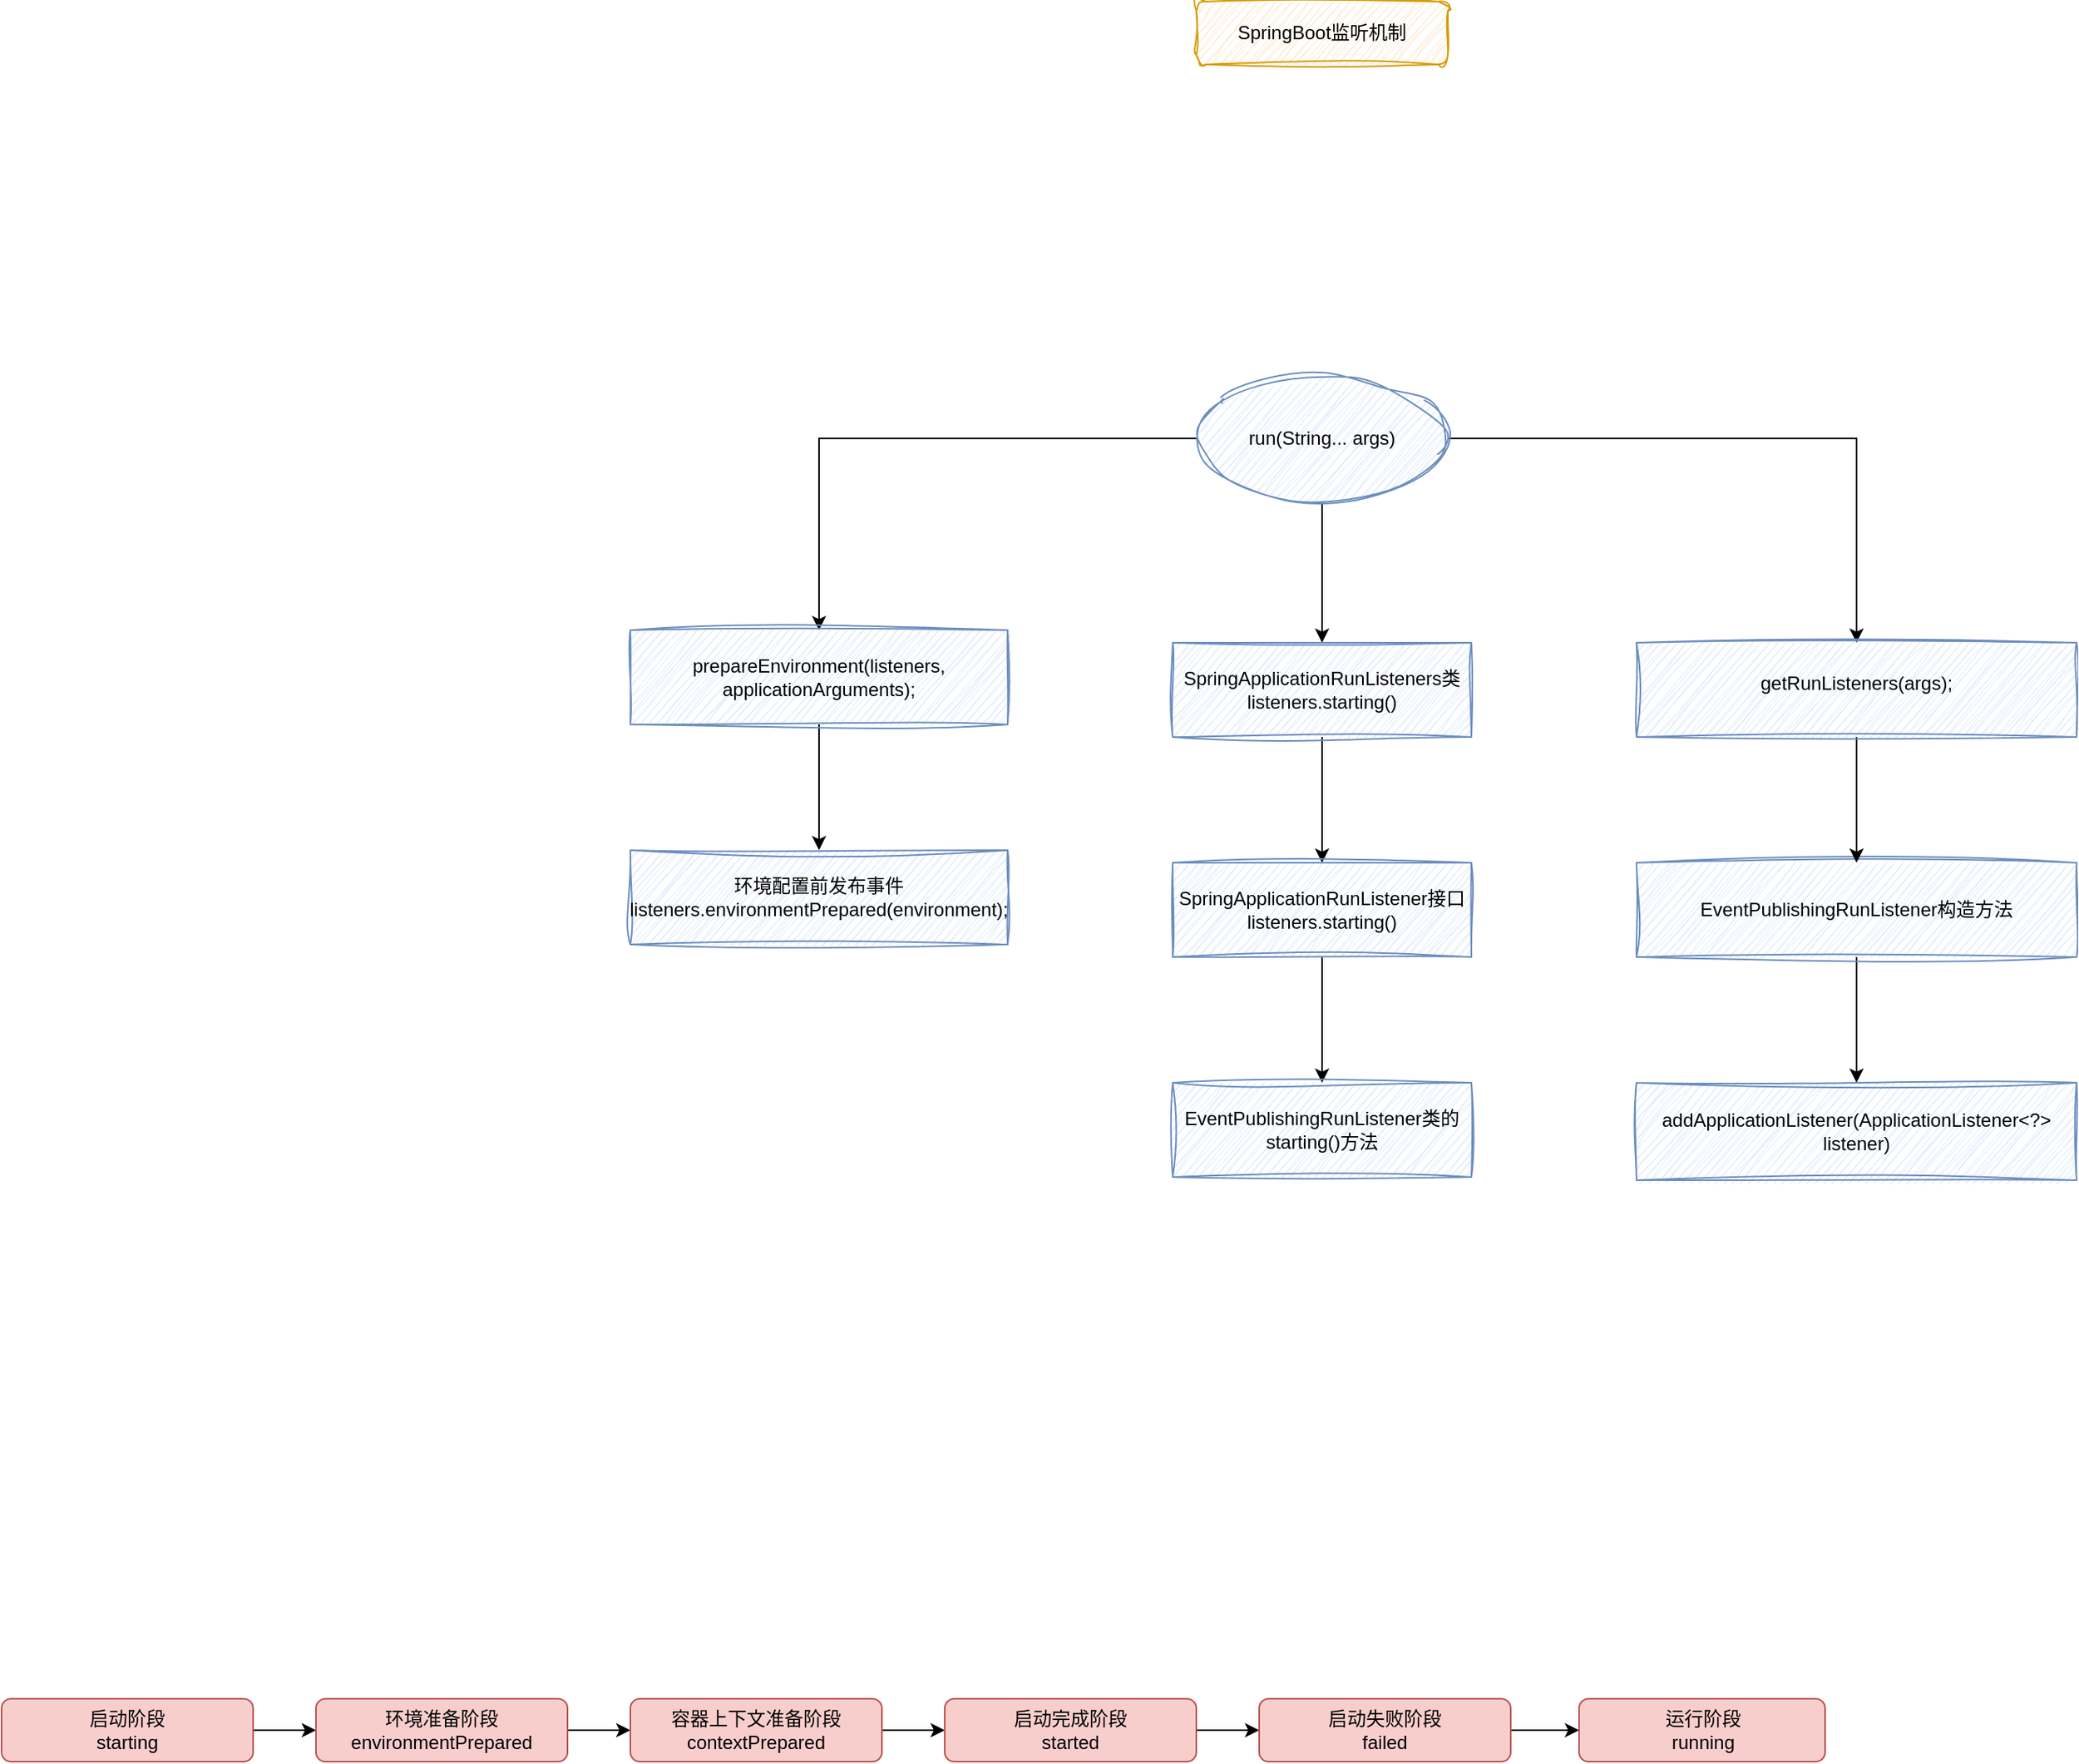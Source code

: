 <mxfile version="28.1.2">
  <diagram name="第 1 页" id="PSl1u1BglQWdJnfaEz9b">
    <mxGraphModel dx="2040" dy="730" grid="1" gridSize="10" guides="1" tooltips="1" connect="1" arrows="1" fold="1" page="1" pageScale="1" pageWidth="827" pageHeight="1169" math="0" shadow="0">
      <root>
        <mxCell id="0" />
        <mxCell id="1" parent="0" />
        <mxCell id="O35hwrU90b6vnKT5RkCT-1" value="SpringBoot监听机制" style="rounded=1;whiteSpace=wrap;html=1;fillColor=#ffe6cc;strokeColor=#d79b00;sketch=1;curveFitting=1;jiggle=2;" vertex="1" parent="1">
          <mxGeometry width="160" height="40" as="geometry" />
        </mxCell>
        <mxCell id="O35hwrU90b6vnKT5RkCT-11" value="" style="edgeStyle=orthogonalEdgeStyle;rounded=0;orthogonalLoop=1;jettySize=auto;html=1;" edge="1" parent="1" source="O35hwrU90b6vnKT5RkCT-2" target="O35hwrU90b6vnKT5RkCT-10">
          <mxGeometry relative="1" as="geometry" />
        </mxCell>
        <mxCell id="O35hwrU90b6vnKT5RkCT-18" style="edgeStyle=orthogonalEdgeStyle;rounded=0;orthogonalLoop=1;jettySize=auto;html=1;entryX=0.5;entryY=0;entryDx=0;entryDy=0;" edge="1" parent="1" source="O35hwrU90b6vnKT5RkCT-2" target="O35hwrU90b6vnKT5RkCT-17">
          <mxGeometry relative="1" as="geometry" />
        </mxCell>
        <mxCell id="O35hwrU90b6vnKT5RkCT-21" style="edgeStyle=orthogonalEdgeStyle;rounded=0;orthogonalLoop=1;jettySize=auto;html=1;entryX=0.5;entryY=0;entryDx=0;entryDy=0;" edge="1" parent="1" source="O35hwrU90b6vnKT5RkCT-2" target="O35hwrU90b6vnKT5RkCT-8">
          <mxGeometry relative="1" as="geometry" />
        </mxCell>
        <mxCell id="O35hwrU90b6vnKT5RkCT-2" value="&lt;div class=&quot;lake-content&quot;&gt;&lt;span class=&quot;ne-text&quot;&gt;run(String... args)&lt;/span&gt;&lt;/div&gt;" style="ellipse;whiteSpace=wrap;html=1;sketch=1;curveFitting=1;jiggle=2;fillColor=#dae8fc;strokeColor=#6c8ebf;" vertex="1" parent="1">
          <mxGeometry y="238" width="160" height="80" as="geometry" />
        </mxCell>
        <mxCell id="O35hwrU90b6vnKT5RkCT-24" style="edgeStyle=orthogonalEdgeStyle;rounded=0;orthogonalLoop=1;jettySize=auto;html=1;entryX=0.5;entryY=0;entryDx=0;entryDy=0;" edge="1" parent="1" source="O35hwrU90b6vnKT5RkCT-5" target="O35hwrU90b6vnKT5RkCT-6">
          <mxGeometry relative="1" as="geometry" />
        </mxCell>
        <mxCell id="O35hwrU90b6vnKT5RkCT-5" value="EventPublishingRunListener构造方法" style="rounded=0;whiteSpace=wrap;html=1;fillColor=#dae8fc;strokeColor=#6c8ebf;sketch=1;curveFitting=1;jiggle=2;" vertex="1" parent="1">
          <mxGeometry x="280" y="548" width="280" height="60" as="geometry" />
        </mxCell>
        <mxCell id="O35hwrU90b6vnKT5RkCT-6" value="addApplicationListener(ApplicationListener&amp;lt;?&amp;gt; listener)" style="rounded=0;whiteSpace=wrap;html=1;fillColor=#dae8fc;strokeColor=#6c8ebf;sketch=1;curveFitting=1;jiggle=2;" vertex="1" parent="1">
          <mxGeometry x="280" y="688" width="280" height="62" as="geometry" />
        </mxCell>
        <mxCell id="O35hwrU90b6vnKT5RkCT-23" style="edgeStyle=orthogonalEdgeStyle;rounded=0;orthogonalLoop=1;jettySize=auto;html=1;" edge="1" parent="1" source="O35hwrU90b6vnKT5RkCT-8" target="O35hwrU90b6vnKT5RkCT-5">
          <mxGeometry relative="1" as="geometry" />
        </mxCell>
        <mxCell id="O35hwrU90b6vnKT5RkCT-8" value="&lt;div class=&quot;lake-content&quot;&gt;&lt;p style=&quot;margin: 0; padding: 0; min-height: 24px&quot; class=&quot;ne-p&quot; id=&quot;u0cedb32c&quot;&gt;&lt;span class=&quot;ne-text&quot;&gt;getRunListeners(args);&lt;/span&gt;&lt;/p&gt;&lt;/div&gt;" style="rounded=0;whiteSpace=wrap;html=1;fillColor=#dae8fc;strokeColor=#6c8ebf;sketch=1;curveFitting=1;jiggle=2;" vertex="1" parent="1">
          <mxGeometry x="280" y="408" width="280" height="60" as="geometry" />
        </mxCell>
        <mxCell id="O35hwrU90b6vnKT5RkCT-13" value="" style="edgeStyle=orthogonalEdgeStyle;rounded=0;orthogonalLoop=1;jettySize=auto;html=1;" edge="1" parent="1" source="O35hwrU90b6vnKT5RkCT-10" target="O35hwrU90b6vnKT5RkCT-12">
          <mxGeometry relative="1" as="geometry" />
        </mxCell>
        <mxCell id="O35hwrU90b6vnKT5RkCT-10" value="&lt;div class=&quot;lake-content&quot;&gt;&lt;span class=&quot;ne-text&quot;&gt;SpringApplicationRunListeners类 listeners.starting()&lt;/span&gt;&lt;/div&gt;" style="whiteSpace=wrap;html=1;fillColor=#dae8fc;strokeColor=#6c8ebf;sketch=1;curveFitting=1;jiggle=2;" vertex="1" parent="1">
          <mxGeometry x="-15" y="408" width="190" height="60" as="geometry" />
        </mxCell>
        <mxCell id="O35hwrU90b6vnKT5RkCT-15" value="" style="edgeStyle=orthogonalEdgeStyle;rounded=0;orthogonalLoop=1;jettySize=auto;html=1;" edge="1" parent="1" source="O35hwrU90b6vnKT5RkCT-12" target="O35hwrU90b6vnKT5RkCT-14">
          <mxGeometry relative="1" as="geometry" />
        </mxCell>
        <mxCell id="O35hwrU90b6vnKT5RkCT-12" value="&lt;div class=&quot;lake-content&quot;&gt;&lt;span class=&quot;ne-text&quot;&gt;SpringApplicationRunListener接口 listeners.starting()&lt;/span&gt;&lt;/div&gt;" style="whiteSpace=wrap;html=1;fillColor=#dae8fc;strokeColor=#6c8ebf;sketch=1;curveFitting=1;jiggle=2;" vertex="1" parent="1">
          <mxGeometry x="-15" y="548" width="190" height="60" as="geometry" />
        </mxCell>
        <mxCell id="O35hwrU90b6vnKT5RkCT-14" value="&lt;div class=&quot;lake-content&quot;&gt;&lt;div class=&quot;lake-content&quot;&gt;&lt;span class=&quot;ne-text&quot;&gt;EventPublishingRunListener类的&lt;/span&gt;&lt;/div&gt;&lt;div class=&quot;lake-content&quot;&gt;starting()方法&lt;/div&gt;&lt;/div&gt;" style="whiteSpace=wrap;html=1;fillColor=#dae8fc;strokeColor=#6c8ebf;sketch=1;curveFitting=1;jiggle=2;" vertex="1" parent="1">
          <mxGeometry x="-15" y="688" width="190" height="60" as="geometry" />
        </mxCell>
        <mxCell id="O35hwrU90b6vnKT5RkCT-20" value="" style="edgeStyle=orthogonalEdgeStyle;rounded=0;orthogonalLoop=1;jettySize=auto;html=1;" edge="1" parent="1" source="O35hwrU90b6vnKT5RkCT-17" target="O35hwrU90b6vnKT5RkCT-19">
          <mxGeometry relative="1" as="geometry" />
        </mxCell>
        <mxCell id="O35hwrU90b6vnKT5RkCT-17" value="&lt;div class=&quot;lake-content&quot;&gt;prepareEnvironment(listeners, applicationArguments);&lt;/div&gt;" style="whiteSpace=wrap;html=1;fillColor=#dae8fc;strokeColor=#6c8ebf;sketch=1;curveFitting=1;jiggle=2;" vertex="1" parent="1">
          <mxGeometry x="-360" y="400" width="240" height="60" as="geometry" />
        </mxCell>
        <mxCell id="O35hwrU90b6vnKT5RkCT-19" value="&lt;div class=&quot;lake-content&quot;&gt;环境配置前发布事件&lt;br&gt;listeners.environmentPrepared(environment);&lt;/div&gt;" style="whiteSpace=wrap;html=1;fillColor=#dae8fc;strokeColor=#6c8ebf;sketch=1;curveFitting=1;jiggle=2;" vertex="1" parent="1">
          <mxGeometry x="-360" y="540" width="240" height="60" as="geometry" />
        </mxCell>
        <mxCell id="O35hwrU90b6vnKT5RkCT-31" value="" style="edgeStyle=orthogonalEdgeStyle;rounded=0;orthogonalLoop=1;jettySize=auto;html=1;" edge="1" parent="1" source="O35hwrU90b6vnKT5RkCT-25" target="O35hwrU90b6vnKT5RkCT-26">
          <mxGeometry relative="1" as="geometry" />
        </mxCell>
        <mxCell id="O35hwrU90b6vnKT5RkCT-25" value="启动阶段&lt;br&gt;starting" style="rounded=1;whiteSpace=wrap;html=1;fillColor=#f8cecc;strokeColor=#b85450;" vertex="1" parent="1">
          <mxGeometry x="-760" y="1080" width="160" height="40" as="geometry" />
        </mxCell>
        <mxCell id="O35hwrU90b6vnKT5RkCT-32" value="" style="edgeStyle=orthogonalEdgeStyle;rounded=0;orthogonalLoop=1;jettySize=auto;html=1;" edge="1" parent="1" source="O35hwrU90b6vnKT5RkCT-26" target="O35hwrU90b6vnKT5RkCT-27">
          <mxGeometry relative="1" as="geometry" />
        </mxCell>
        <mxCell id="O35hwrU90b6vnKT5RkCT-26" value="环境准备阶段&lt;br&gt;environmentPrepared" style="rounded=1;whiteSpace=wrap;html=1;fillColor=#f8cecc;strokeColor=#b85450;" vertex="1" parent="1">
          <mxGeometry x="-560" y="1080" width="160" height="40" as="geometry" />
        </mxCell>
        <mxCell id="O35hwrU90b6vnKT5RkCT-33" value="" style="edgeStyle=orthogonalEdgeStyle;rounded=0;orthogonalLoop=1;jettySize=auto;html=1;" edge="1" parent="1" source="O35hwrU90b6vnKT5RkCT-27" target="O35hwrU90b6vnKT5RkCT-28">
          <mxGeometry relative="1" as="geometry" />
        </mxCell>
        <mxCell id="O35hwrU90b6vnKT5RkCT-27" value="容器上下文准备阶段&lt;br&gt;contextPrepared" style="rounded=1;whiteSpace=wrap;html=1;fillColor=#f8cecc;strokeColor=#b85450;" vertex="1" parent="1">
          <mxGeometry x="-360" y="1080" width="160" height="40" as="geometry" />
        </mxCell>
        <mxCell id="O35hwrU90b6vnKT5RkCT-34" value="" style="edgeStyle=orthogonalEdgeStyle;rounded=0;orthogonalLoop=1;jettySize=auto;html=1;" edge="1" parent="1" source="O35hwrU90b6vnKT5RkCT-28" target="O35hwrU90b6vnKT5RkCT-29">
          <mxGeometry relative="1" as="geometry" />
        </mxCell>
        <mxCell id="O35hwrU90b6vnKT5RkCT-28" value="启动完成阶段&lt;br&gt;started" style="rounded=1;whiteSpace=wrap;html=1;fillColor=#f8cecc;strokeColor=#b85450;" vertex="1" parent="1">
          <mxGeometry x="-160" y="1080" width="160" height="40" as="geometry" />
        </mxCell>
        <mxCell id="O35hwrU90b6vnKT5RkCT-35" value="" style="edgeStyle=orthogonalEdgeStyle;rounded=0;orthogonalLoop=1;jettySize=auto;html=1;" edge="1" parent="1" source="O35hwrU90b6vnKT5RkCT-29" target="O35hwrU90b6vnKT5RkCT-30">
          <mxGeometry relative="1" as="geometry" />
        </mxCell>
        <mxCell id="O35hwrU90b6vnKT5RkCT-29" value="启动失败阶段&lt;br&gt;failed" style="rounded=1;whiteSpace=wrap;html=1;fillColor=#f8cecc;strokeColor=#b85450;" vertex="1" parent="1">
          <mxGeometry x="40" y="1080" width="160" height="40" as="geometry" />
        </mxCell>
        <mxCell id="O35hwrU90b6vnKT5RkCT-30" value="运行阶段&lt;br&gt;running" style="rounded=1;whiteSpace=wrap;html=1;fillColor=#f8cecc;strokeColor=#b85450;" vertex="1" parent="1">
          <mxGeometry x="243.5" y="1080" width="156.5" height="40" as="geometry" />
        </mxCell>
      </root>
    </mxGraphModel>
  </diagram>
</mxfile>
